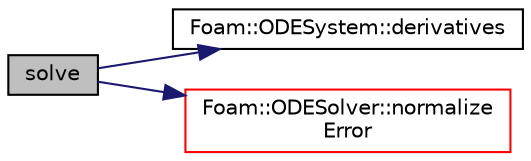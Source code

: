 digraph "solve"
{
  bgcolor="transparent";
  edge [fontname="Helvetica",fontsize="10",labelfontname="Helvetica",labelfontsize="10"];
  node [fontname="Helvetica",fontsize="10",shape=record];
  rankdir="LR";
  Node127 [label="solve",height=0.2,width=0.4,color="black", fillcolor="grey75", style="filled", fontcolor="black"];
  Node127 -> Node128 [color="midnightblue",fontsize="10",style="solid",fontname="Helvetica"];
  Node128 [label="Foam::ODESystem::derivatives",height=0.2,width=0.4,color="black",URL="$a26741.html#ace3a2c5d7e8dfc90926fb5d1ae2e6786",tooltip="Calculate the derivatives in dydx. "];
  Node127 -> Node129 [color="midnightblue",fontsize="10",style="solid",fontname="Helvetica"];
  Node129 [label="Foam::ODESolver::normalize\lError",height=0.2,width=0.4,color="red",URL="$a26689.html#a7656ba3e8575685fe1f2d0ed1df1902a",tooltip="Return the nomalized scalar error. "];
}
